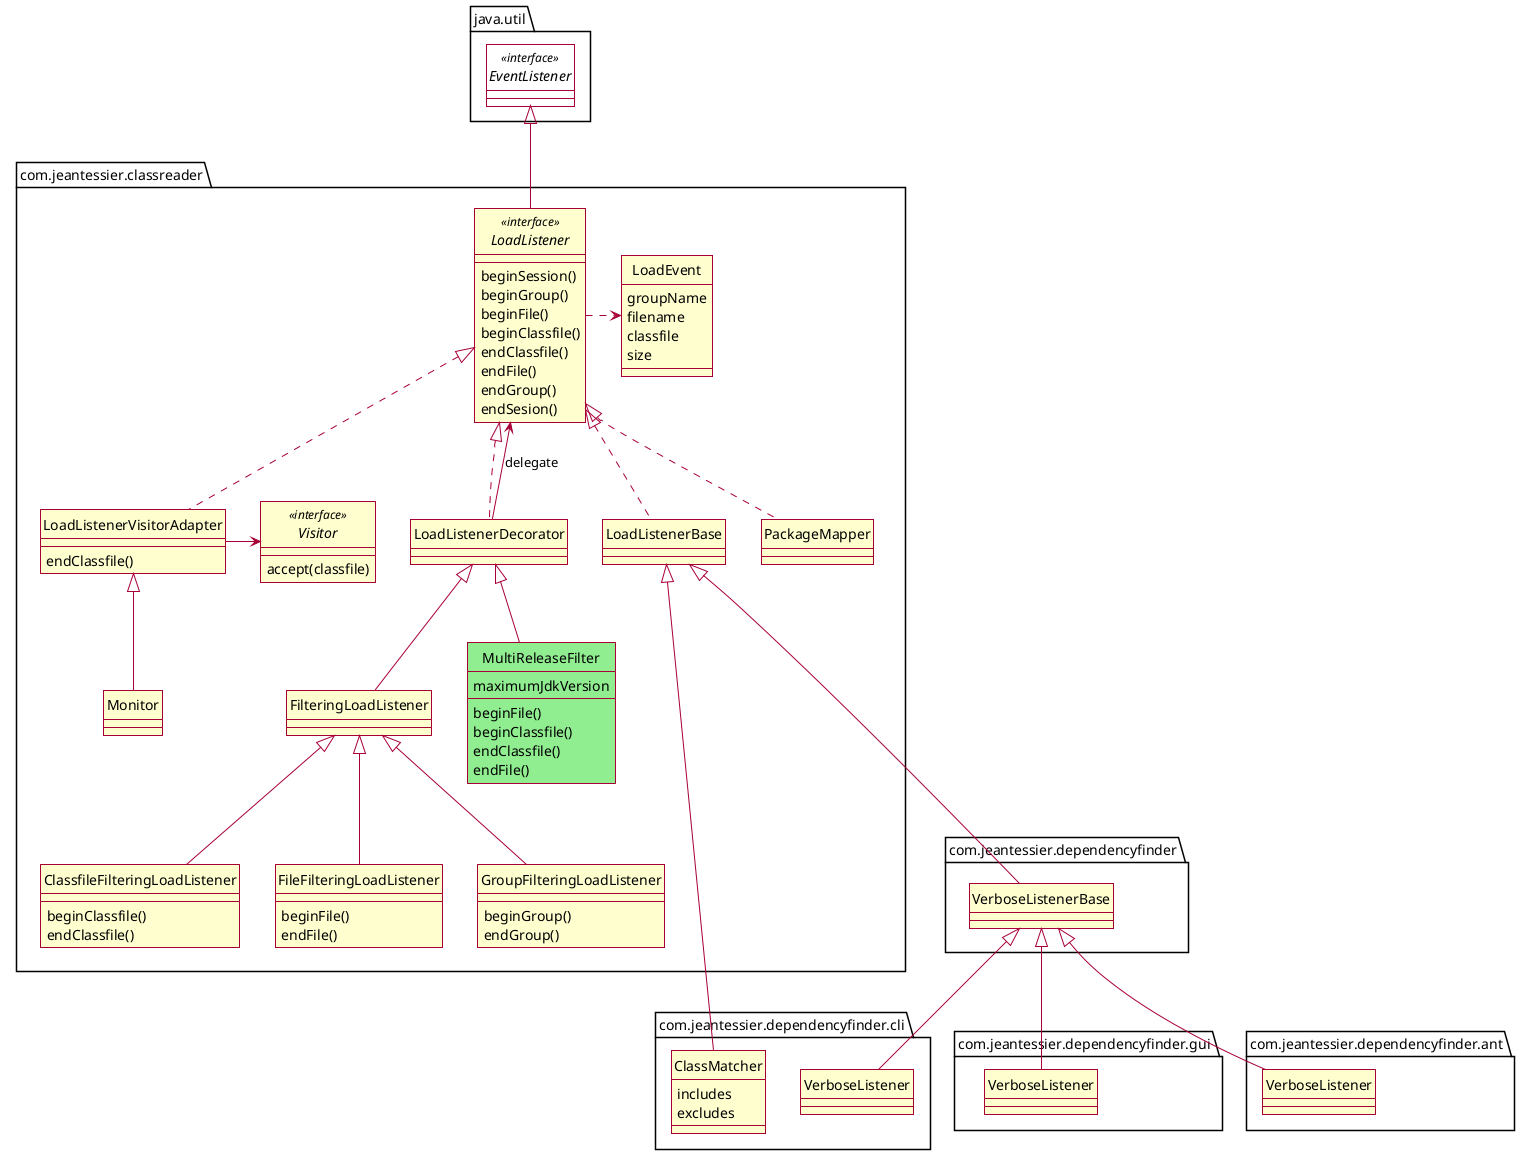 @startuml

skin rose
skinparam style strictuml
skinparam backgroundColor transparent

set separator none

package java.util {

    interface EventListener <<interface>> #transparent

}

package com.jeantessier.classreader {

    class LoadEvent {
        groupName
        filename
        classfile
        size
    }

    interface LoadListener <<interface>> {
        beginSession()
        beginGroup()
        beginFile()
        beginClassfile()
        endClassfile()
        endFile()
        endGroup()
        endSesion()
    }
    EventListener <|-- LoadListener
    LoadListener .> LoadEvent

    class LoadListenerDecorator
    LoadListener <|.. LoadListenerDecorator
    LoadListenerDecorator --> LoadListener : delegate

    class MultiReleaseFilter #lightgreen {
        maximumJdkVersion
        beginFile()
        beginClassfile()
        endClassfile()
        endFile()
    }
    LoadListenerDecorator <|-- MultiReleaseFilter

    class FilteringLoadListener
    LoadListenerDecorator <|-- FilteringLoadListener

    class ClassfileFilteringLoadListener {
        beginClassfile()
        endClassfile()
    }
    FilteringLoadListener <|-- ClassfileFilteringLoadListener

    class FileFilteringLoadListener {
        beginFile()
        endFile()
    }
    FilteringLoadListener <|-- FileFilteringLoadListener

    class GroupFilteringLoadListener {
        beginGroup()
        endGroup()
    }
    FilteringLoadListener <|-- GroupFilteringLoadListener

    class LoadListenerVisitorAdapter {
        endClassfile()
    }
    LoadListener <|.. LoadListenerVisitorAdapter
    LoadListenerVisitorAdapter -> Visitor

    class Monitor
    LoadListenerVisitorAdapter <|-- Monitor

    class LoadListenerBase
    LoadListener <|.. LoadListenerBase

    interface Visitor <<interface>> {
        accept(classfile)
    }

    class PackageMapper
    LoadListener <|.. PackageMapper

}

package com.jeantessier.dependencyfinder {

    class VerboseListenerBase
    LoadListenerBase <|-- VerboseListenerBase

}

package com.jeantessier.dependencyfinder.ant {

    class ant.VerboseListener as "VerboseListener"
    VerboseListenerBase <|-- ant.VerboseListener

}

package com.jeantessier.dependencyfinder.cli {

    class cli.VerboseListener as "VerboseListener"
    VerboseListenerBase <|-- cli.VerboseListener

    class ClassMatcher {
        includes
        excludes
    }
    LoadListenerBase <|-- ClassMatcher

}

package com.jeantessier.dependencyfinder.gui {

    class gui.VerboseListener as "VerboseListener"
    VerboseListenerBase <|-- gui.VerboseListener

}

com.jeantessier.classreader --[hidden]--> com.jeantessier.dependencyfinder

@enduml
